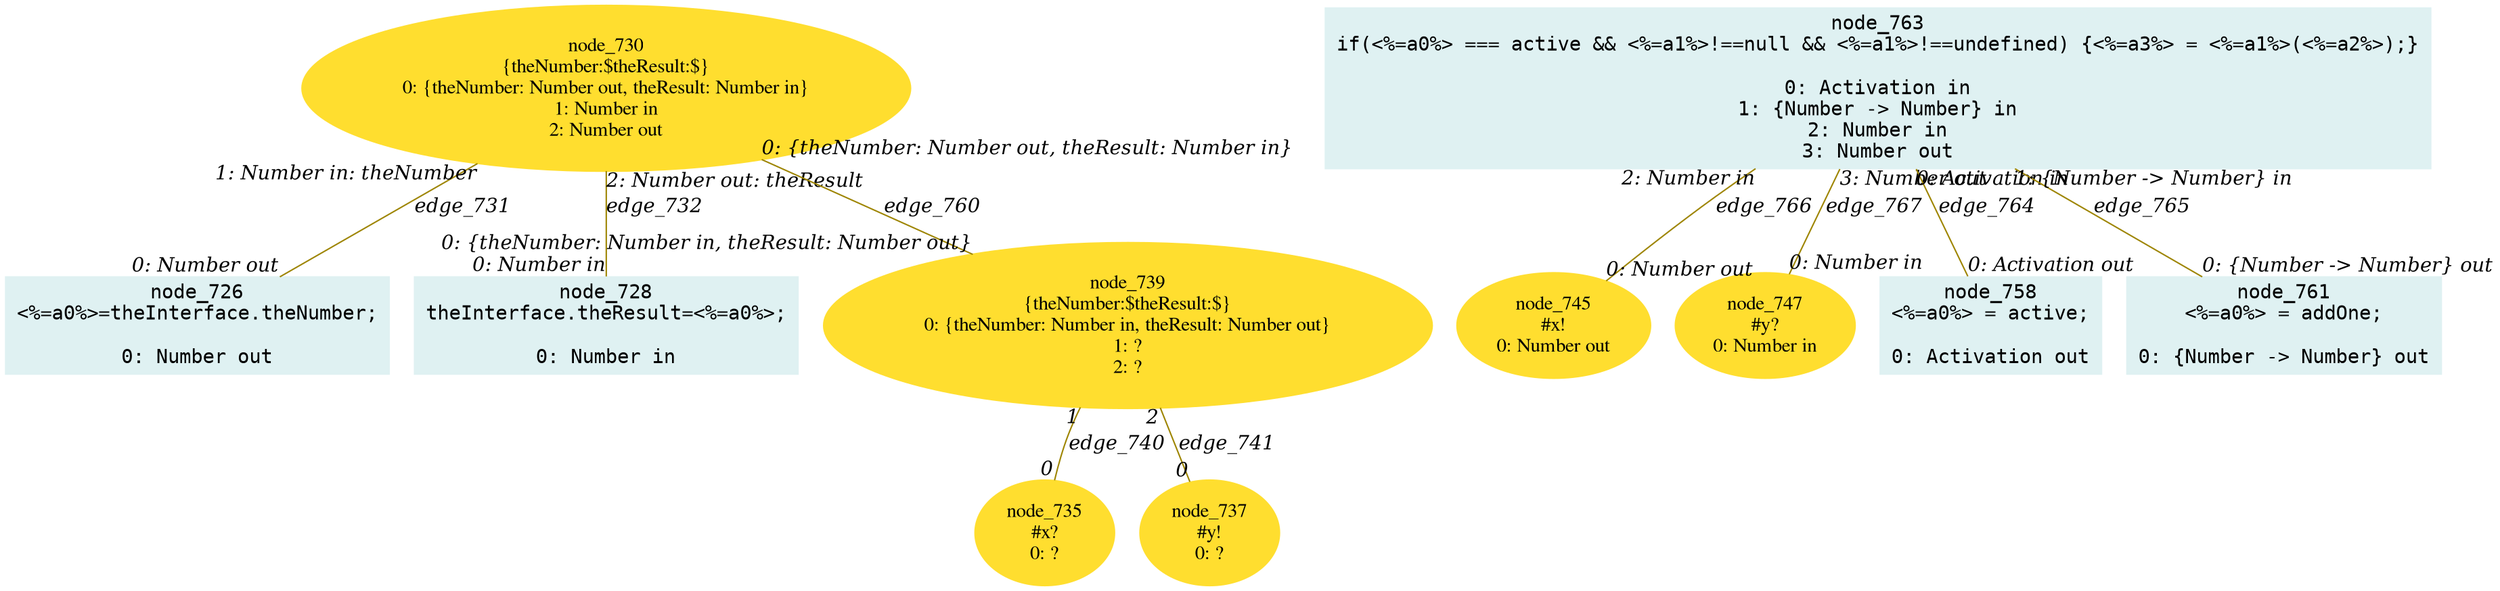 digraph g{node_726 [shape="box", style="filled", color="#dff1f2", fontname="Courier", label="node_726
<%=a0%>=theInterface.theNumber;

0: Number out" ]
node_728 [shape="box", style="filled", color="#dff1f2", fontname="Courier", label="node_728
theInterface.theResult=<%=a0%>;

0: Number in" ]
node_730 [shape="ellipse", style="filled", color="#ffde2f", fontname="Times", label="node_730
{theNumber:$theResult:$}
0: {theNumber: Number out, theResult: Number in}
1: Number in
2: Number out" ]
node_735 [shape="ellipse", style="filled", color="#ffde2f", fontname="Times", label="node_735
#x?
0: ?" ]
node_737 [shape="ellipse", style="filled", color="#ffde2f", fontname="Times", label="node_737
#y!
0: ?" ]
node_739 [shape="ellipse", style="filled", color="#ffde2f", fontname="Times", label="node_739
{theNumber:$theResult:$}
0: {theNumber: Number in, theResult: Number out}
1: ?
2: ?" ]
node_745 [shape="ellipse", style="filled", color="#ffde2f", fontname="Times", label="node_745
#x!
0: Number out" ]
node_747 [shape="ellipse", style="filled", color="#ffde2f", fontname="Times", label="node_747
#y?
0: Number in" ]
node_758 [shape="box", style="filled", color="#dff1f2", fontname="Courier", label="node_758
<%=a0%> = active;

0: Activation out" ]
node_761 [shape="box", style="filled", color="#dff1f2", fontname="Courier", label="node_761
<%=a0%> = addOne;

0: {Number -> Number} out" ]
node_763 [shape="box", style="filled", color="#dff1f2", fontname="Courier", label="node_763
if(<%=a0%> === active && <%=a1%>!==null && <%=a1%>!==undefined) {<%=a3%> = <%=a1%>(<%=a2%>);}

0: Activation in
1: {Number -> Number} in
2: Number in
3: Number out" ]
node_730 -> node_726 [dir=none, arrowHead=none, fontname="Times-Italic", arrowsize=1, color="#9d8400", label="edge_731",  headlabel="0: Number out", taillabel="1: Number in: theNumber" ]
node_730 -> node_728 [dir=none, arrowHead=none, fontname="Times-Italic", arrowsize=1, color="#9d8400", label="edge_732",  headlabel="0: Number in", taillabel="2: Number out: theResult" ]
node_739 -> node_735 [dir=none, arrowHead=none, fontname="Times-Italic", arrowsize=1, color="#9d8400", label="edge_740",  headlabel="0", taillabel="1" ]
node_739 -> node_737 [dir=none, arrowHead=none, fontname="Times-Italic", arrowsize=1, color="#9d8400", label="edge_741",  headlabel="0", taillabel="2" ]
node_730 -> node_739 [dir=none, arrowHead=none, fontname="Times-Italic", arrowsize=1, color="#9d8400", label="edge_760",  headlabel="0: {theNumber: Number in, theResult: Number out}", taillabel="0: {theNumber: Number out, theResult: Number in}" ]
node_763 -> node_758 [dir=none, arrowHead=none, fontname="Times-Italic", arrowsize=1, color="#9d8400", label="edge_764",  headlabel="0: Activation out", taillabel="0: Activation in" ]
node_763 -> node_761 [dir=none, arrowHead=none, fontname="Times-Italic", arrowsize=1, color="#9d8400", label="edge_765",  headlabel="0: {Number -> Number} out", taillabel="1: {Number -> Number} in" ]
node_763 -> node_745 [dir=none, arrowHead=none, fontname="Times-Italic", arrowsize=1, color="#9d8400", label="edge_766",  headlabel="0: Number out", taillabel="2: Number in" ]
node_763 -> node_747 [dir=none, arrowHead=none, fontname="Times-Italic", arrowsize=1, color="#9d8400", label="edge_767",  headlabel="0: Number in", taillabel="3: Number out" ]
}